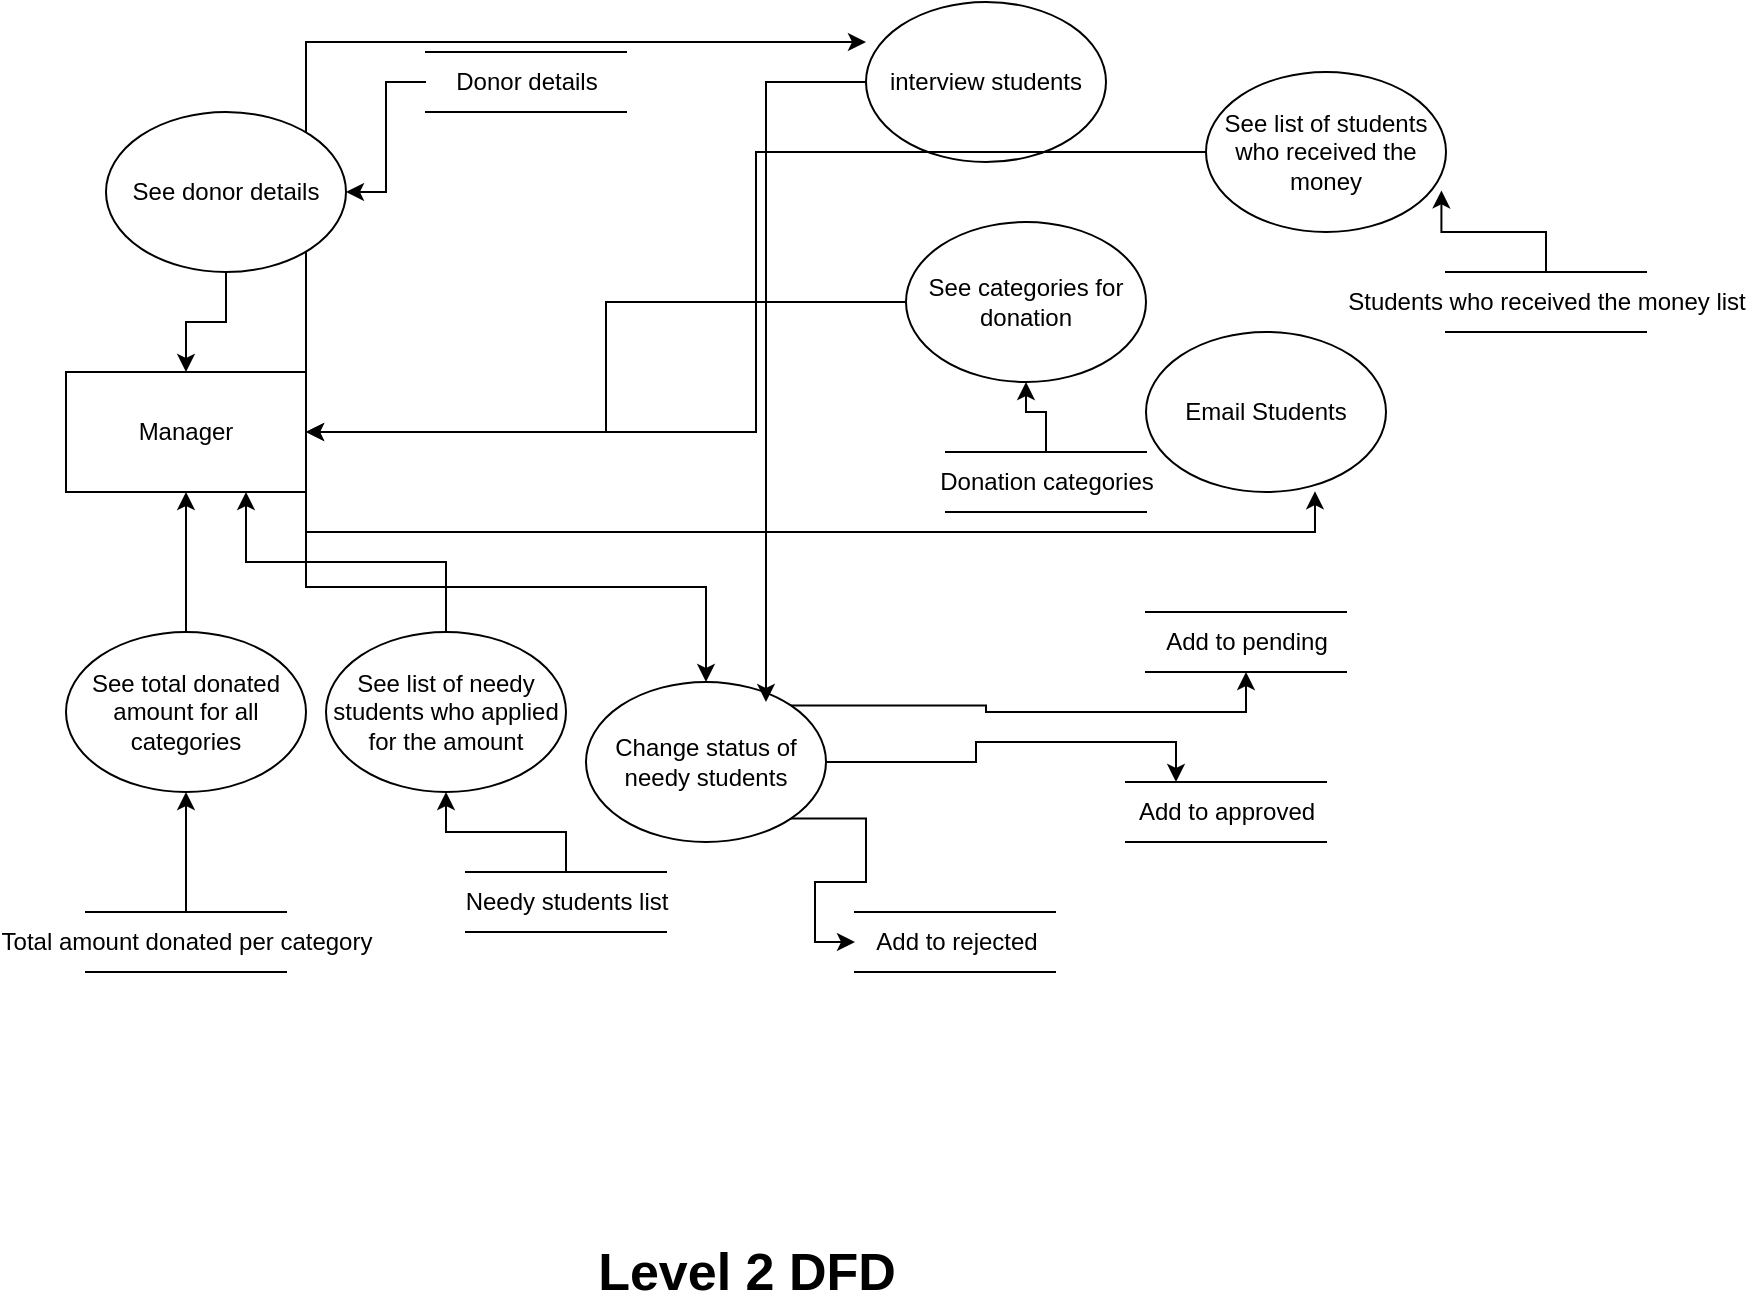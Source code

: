 <mxfile version="15.5.7" type="device"><diagram id="-igEi1T-eGUKhjh5QUf1" name="Page-1"><mxGraphModel dx="496" dy="269" grid="1" gridSize="10" guides="1" tooltips="1" connect="1" arrows="1" fold="1" page="1" pageScale="1" pageWidth="1169" pageHeight="827" math="0" shadow="0"><root><mxCell id="0"/><mxCell id="1" parent="0"/><mxCell id="Fs4eshmw6bRYAJvkjC7i-20" style="edgeStyle=orthogonalEdgeStyle;rounded=0;orthogonalLoop=1;jettySize=auto;html=1;exitX=1;exitY=1;exitDx=0;exitDy=0;" edge="1" parent="1" source="Fs4eshmw6bRYAJvkjC7i-1" target="Fs4eshmw6bRYAJvkjC7i-19"><mxGeometry relative="1" as="geometry"/></mxCell><mxCell id="Fs4eshmw6bRYAJvkjC7i-32" style="edgeStyle=orthogonalEdgeStyle;rounded=0;orthogonalLoop=1;jettySize=auto;html=1;exitX=1;exitY=1;exitDx=0;exitDy=0;entryX=0.704;entryY=0.995;entryDx=0;entryDy=0;entryPerimeter=0;" edge="1" parent="1" source="Fs4eshmw6bRYAJvkjC7i-1" target="Fs4eshmw6bRYAJvkjC7i-31"><mxGeometry relative="1" as="geometry"/></mxCell><mxCell id="Fs4eshmw6bRYAJvkjC7i-34" style="edgeStyle=orthogonalEdgeStyle;rounded=0;orthogonalLoop=1;jettySize=auto;html=1;exitX=1;exitY=0;exitDx=0;exitDy=0;entryX=0;entryY=0.25;entryDx=0;entryDy=0;entryPerimeter=0;" edge="1" parent="1" source="Fs4eshmw6bRYAJvkjC7i-1" target="Fs4eshmw6bRYAJvkjC7i-33"><mxGeometry relative="1" as="geometry"/></mxCell><mxCell id="Fs4eshmw6bRYAJvkjC7i-1" value="Manager" style="rounded=0;whiteSpace=wrap;html=1;" vertex="1" parent="1"><mxGeometry x="90" y="190" width="120" height="60" as="geometry"/></mxCell><mxCell id="Fs4eshmw6bRYAJvkjC7i-3" value="" style="edgeStyle=orthogonalEdgeStyle;rounded=0;orthogonalLoop=1;jettySize=auto;html=1;" edge="1" parent="1" source="Fs4eshmw6bRYAJvkjC7i-2" target="Fs4eshmw6bRYAJvkjC7i-1"><mxGeometry relative="1" as="geometry"/></mxCell><mxCell id="Fs4eshmw6bRYAJvkjC7i-2" value="See categories for donation" style="ellipse;whiteSpace=wrap;html=1;" vertex="1" parent="1"><mxGeometry x="510" y="115" width="120" height="80" as="geometry"/></mxCell><mxCell id="Fs4eshmw6bRYAJvkjC7i-5" value="" style="edgeStyle=orthogonalEdgeStyle;rounded=0;orthogonalLoop=1;jettySize=auto;html=1;" edge="1" parent="1" source="Fs4eshmw6bRYAJvkjC7i-4" target="Fs4eshmw6bRYAJvkjC7i-2"><mxGeometry relative="1" as="geometry"/></mxCell><mxCell id="Fs4eshmw6bRYAJvkjC7i-4" value="Donation categories" style="html=1;dashed=0;whitespace=wrap;shape=partialRectangle;right=0;left=0;" vertex="1" parent="1"><mxGeometry x="530" y="230" width="100" height="30" as="geometry"/></mxCell><mxCell id="Fs4eshmw6bRYAJvkjC7i-7" value="" style="edgeStyle=orthogonalEdgeStyle;rounded=0;orthogonalLoop=1;jettySize=auto;html=1;" edge="1" parent="1" source="Fs4eshmw6bRYAJvkjC7i-6" target="Fs4eshmw6bRYAJvkjC7i-1"><mxGeometry relative="1" as="geometry"/></mxCell><mxCell id="Fs4eshmw6bRYAJvkjC7i-6" value="See donor details" style="ellipse;whiteSpace=wrap;html=1;" vertex="1" parent="1"><mxGeometry x="110" y="60" width="120" height="80" as="geometry"/></mxCell><mxCell id="Fs4eshmw6bRYAJvkjC7i-9" value="" style="edgeStyle=orthogonalEdgeStyle;rounded=0;orthogonalLoop=1;jettySize=auto;html=1;" edge="1" parent="1" source="Fs4eshmw6bRYAJvkjC7i-8" target="Fs4eshmw6bRYAJvkjC7i-6"><mxGeometry relative="1" as="geometry"/></mxCell><mxCell id="Fs4eshmw6bRYAJvkjC7i-8" value="Donor details" style="html=1;dashed=0;whitespace=wrap;shape=partialRectangle;right=0;left=0;" vertex="1" parent="1"><mxGeometry x="270" y="30" width="100" height="30" as="geometry"/></mxCell><mxCell id="Fs4eshmw6bRYAJvkjC7i-11" value="" style="edgeStyle=orthogonalEdgeStyle;rounded=0;orthogonalLoop=1;jettySize=auto;html=1;" edge="1" parent="1" source="Fs4eshmw6bRYAJvkjC7i-10" target="Fs4eshmw6bRYAJvkjC7i-1"><mxGeometry relative="1" as="geometry"/></mxCell><mxCell id="Fs4eshmw6bRYAJvkjC7i-10" value="See total donated amount for all categories" style="ellipse;whiteSpace=wrap;html=1;" vertex="1" parent="1"><mxGeometry x="90" y="320" width="120" height="80" as="geometry"/></mxCell><mxCell id="Fs4eshmw6bRYAJvkjC7i-13" value="" style="edgeStyle=orthogonalEdgeStyle;rounded=0;orthogonalLoop=1;jettySize=auto;html=1;" edge="1" parent="1" source="Fs4eshmw6bRYAJvkjC7i-12" target="Fs4eshmw6bRYAJvkjC7i-10"><mxGeometry relative="1" as="geometry"/></mxCell><mxCell id="Fs4eshmw6bRYAJvkjC7i-12" value="Total amount donated per category" style="html=1;dashed=0;whitespace=wrap;shape=partialRectangle;right=0;left=0;" vertex="1" parent="1"><mxGeometry x="100" y="460" width="100" height="30" as="geometry"/></mxCell><mxCell id="Fs4eshmw6bRYAJvkjC7i-16" style="edgeStyle=orthogonalEdgeStyle;rounded=0;orthogonalLoop=1;jettySize=auto;html=1;exitX=0.5;exitY=0;exitDx=0;exitDy=0;entryX=0.75;entryY=1;entryDx=0;entryDy=0;" edge="1" parent="1" source="Fs4eshmw6bRYAJvkjC7i-14" target="Fs4eshmw6bRYAJvkjC7i-1"><mxGeometry relative="1" as="geometry"><mxPoint x="190" y="260" as="targetPoint"/></mxGeometry></mxCell><mxCell id="Fs4eshmw6bRYAJvkjC7i-14" value="See list of needy students who applied for the amount" style="ellipse;whiteSpace=wrap;html=1;" vertex="1" parent="1"><mxGeometry x="220" y="320" width="120" height="80" as="geometry"/></mxCell><mxCell id="Fs4eshmw6bRYAJvkjC7i-18" style="edgeStyle=orthogonalEdgeStyle;rounded=0;orthogonalLoop=1;jettySize=auto;html=1;" edge="1" parent="1" source="Fs4eshmw6bRYAJvkjC7i-17" target="Fs4eshmw6bRYAJvkjC7i-14"><mxGeometry relative="1" as="geometry"/></mxCell><mxCell id="Fs4eshmw6bRYAJvkjC7i-17" value="Needy students list" style="html=1;dashed=0;whitespace=wrap;shape=partialRectangle;right=0;left=0;" vertex="1" parent="1"><mxGeometry x="290" y="440" width="100" height="30" as="geometry"/></mxCell><mxCell id="Fs4eshmw6bRYAJvkjC7i-27" style="edgeStyle=orthogonalEdgeStyle;rounded=0;orthogonalLoop=1;jettySize=auto;html=1;exitX=1;exitY=0;exitDx=0;exitDy=0;" edge="1" parent="1" source="Fs4eshmw6bRYAJvkjC7i-19" target="Fs4eshmw6bRYAJvkjC7i-21"><mxGeometry relative="1" as="geometry"/></mxCell><mxCell id="Fs4eshmw6bRYAJvkjC7i-28" style="edgeStyle=orthogonalEdgeStyle;rounded=0;orthogonalLoop=1;jettySize=auto;html=1;exitX=1;exitY=0.5;exitDx=0;exitDy=0;entryX=0.25;entryY=0;entryDx=0;entryDy=0;" edge="1" parent="1" source="Fs4eshmw6bRYAJvkjC7i-19" target="Fs4eshmw6bRYAJvkjC7i-22"><mxGeometry relative="1" as="geometry"/></mxCell><mxCell id="Fs4eshmw6bRYAJvkjC7i-29" style="edgeStyle=orthogonalEdgeStyle;rounded=0;orthogonalLoop=1;jettySize=auto;html=1;exitX=1;exitY=1;exitDx=0;exitDy=0;entryX=0;entryY=0.5;entryDx=0;entryDy=0;" edge="1" parent="1" source="Fs4eshmw6bRYAJvkjC7i-19" target="Fs4eshmw6bRYAJvkjC7i-23"><mxGeometry relative="1" as="geometry"/></mxCell><mxCell id="Fs4eshmw6bRYAJvkjC7i-19" value="Change status of needy students" style="ellipse;whiteSpace=wrap;html=1;" vertex="1" parent="1"><mxGeometry x="350" y="345" width="120" height="80" as="geometry"/></mxCell><mxCell id="Fs4eshmw6bRYAJvkjC7i-21" value="Add to pending" style="html=1;dashed=0;whitespace=wrap;shape=partialRectangle;right=0;left=0;" vertex="1" parent="1"><mxGeometry x="630" y="310" width="100" height="30" as="geometry"/></mxCell><mxCell id="Fs4eshmw6bRYAJvkjC7i-22" value="Add to approved" style="html=1;dashed=0;whitespace=wrap;shape=partialRectangle;right=0;left=0;" vertex="1" parent="1"><mxGeometry x="620" y="395" width="100" height="30" as="geometry"/></mxCell><mxCell id="Fs4eshmw6bRYAJvkjC7i-23" value="Add to rejected" style="html=1;dashed=0;whitespace=wrap;shape=partialRectangle;right=0;left=0;" vertex="1" parent="1"><mxGeometry x="484.5" y="460" width="100" height="30" as="geometry"/></mxCell><mxCell id="Fs4eshmw6bRYAJvkjC7i-31" value="Email Students" style="ellipse;whiteSpace=wrap;html=1;" vertex="1" parent="1"><mxGeometry x="630" y="170" width="120" height="80" as="geometry"/></mxCell><mxCell id="Fs4eshmw6bRYAJvkjC7i-35" style="edgeStyle=orthogonalEdgeStyle;rounded=0;orthogonalLoop=1;jettySize=auto;html=1;entryX=0.75;entryY=0.125;entryDx=0;entryDy=0;entryPerimeter=0;" edge="1" parent="1" source="Fs4eshmw6bRYAJvkjC7i-33" target="Fs4eshmw6bRYAJvkjC7i-19"><mxGeometry relative="1" as="geometry"/></mxCell><mxCell id="Fs4eshmw6bRYAJvkjC7i-33" value="interview students" style="ellipse;whiteSpace=wrap;html=1;" vertex="1" parent="1"><mxGeometry x="490" y="5" width="120" height="80" as="geometry"/></mxCell><mxCell id="Fs4eshmw6bRYAJvkjC7i-40" style="edgeStyle=orthogonalEdgeStyle;rounded=0;orthogonalLoop=1;jettySize=auto;html=1;exitX=0;exitY=0.5;exitDx=0;exitDy=0;entryX=1;entryY=0.5;entryDx=0;entryDy=0;" edge="1" parent="1" source="Fs4eshmw6bRYAJvkjC7i-36" target="Fs4eshmw6bRYAJvkjC7i-1"><mxGeometry relative="1" as="geometry"/></mxCell><mxCell id="Fs4eshmw6bRYAJvkjC7i-36" value="See list of students who received the money" style="ellipse;whiteSpace=wrap;html=1;" vertex="1" parent="1"><mxGeometry x="660" y="40" width="120" height="80" as="geometry"/></mxCell><mxCell id="Fs4eshmw6bRYAJvkjC7i-39" style="edgeStyle=orthogonalEdgeStyle;rounded=0;orthogonalLoop=1;jettySize=auto;html=1;entryX=0.981;entryY=0.74;entryDx=0;entryDy=0;entryPerimeter=0;" edge="1" parent="1" source="Fs4eshmw6bRYAJvkjC7i-38" target="Fs4eshmw6bRYAJvkjC7i-36"><mxGeometry relative="1" as="geometry"/></mxCell><mxCell id="Fs4eshmw6bRYAJvkjC7i-38" value="Students who received the money list" style="html=1;dashed=0;whitespace=wrap;shape=partialRectangle;right=0;left=0;" vertex="1" parent="1"><mxGeometry x="780" y="140" width="100" height="30" as="geometry"/></mxCell><mxCell id="Fs4eshmw6bRYAJvkjC7i-43" value="&lt;b&gt;&lt;font style=&quot;font-size: 26px&quot;&gt;Level 2 DFD&lt;/font&gt;&lt;/b&gt;" style="text;html=1;align=center;verticalAlign=middle;resizable=0;points=[];autosize=1;strokeColor=none;fillColor=none;" vertex="1" parent="1"><mxGeometry x="350" y="630" width="160" height="20" as="geometry"/></mxCell></root></mxGraphModel></diagram></mxfile>